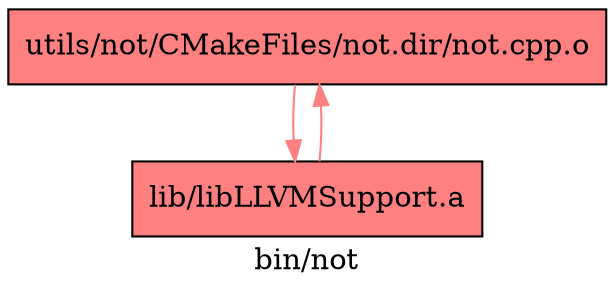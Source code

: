 digraph "bin/not" {
	label="bin/not";

	Node0x55c4f4fb5798 [shape=record,shape=record,style=filled,fillcolor="1.000000 0.5 1",label="{utils/not/CMakeFiles/not.dir/not.cpp.o}"];
	Node0x55c4f4fb5798 -> Node0x55c4f4fb4f78[color="1.000000 0.5 1"];
	Node0x55c4f4fb4f78 [shape=record,shape=record,style=filled,fillcolor="1.000000 0.5 1",label="{lib/libLLVMSupport.a}"];
	Node0x55c4f4fb4f78 -> Node0x55c4f4fb5798[color="1.000000 0.5 1"];
}
